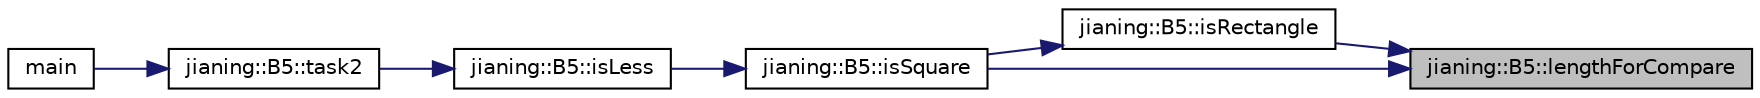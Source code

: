 digraph "jianing::B5::lengthForCompare"
{
 // LATEX_PDF_SIZE
  edge [fontname="Helvetica",fontsize="10",labelfontname="Helvetica",labelfontsize="10"];
  node [fontname="Helvetica",fontsize="10",shape=record];
  rankdir="RL";
  Node1 [label="jianing::B5::lengthForCompare",height=0.2,width=0.4,color="black", fillcolor="grey75", style="filled", fontcolor="black",tooltip=" "];
  Node1 -> Node2 [dir="back",color="midnightblue",fontsize="10",style="solid",fontname="Helvetica"];
  Node2 [label="jianing::B5::isRectangle",height=0.2,width=0.4,color="black", fillcolor="white", style="filled",URL="$namespacejianing_1_1_b5.html#a2a97f2559e5b255402cd26492050d185",tooltip=" "];
  Node2 -> Node3 [dir="back",color="midnightblue",fontsize="10",style="solid",fontname="Helvetica"];
  Node3 [label="jianing::B5::isSquare",height=0.2,width=0.4,color="black", fillcolor="white", style="filled",URL="$namespacejianing_1_1_b5.html#a8a51c11261140c115f1eef9affaf332e",tooltip=" "];
  Node3 -> Node4 [dir="back",color="midnightblue",fontsize="10",style="solid",fontname="Helvetica"];
  Node4 [label="jianing::B5::isLess",height=0.2,width=0.4,color="black", fillcolor="white", style="filled",URL="$namespacejianing_1_1_b5.html#ae0b3b7b2722a0dadd0dba20325421dd8",tooltip=" "];
  Node4 -> Node5 [dir="back",color="midnightblue",fontsize="10",style="solid",fontname="Helvetica"];
  Node5 [label="jianing::B5::task2",height=0.2,width=0.4,color="black", fillcolor="white", style="filled",URL="$namespacejianing_1_1_b5.html#a0d35780ff9e19792e6a5f64d0ac3bcea",tooltip=" "];
  Node5 -> Node6 [dir="back",color="midnightblue",fontsize="10",style="solid",fontname="Helvetica"];
  Node6 [label="main",height=0.2,width=0.4,color="black", fillcolor="white", style="filled",URL="$main_8cpp.html#a7be7b3f3b810d259483db57fef9b4c4c",tooltip=" "];
  Node1 -> Node3 [dir="back",color="midnightblue",fontsize="10",style="solid",fontname="Helvetica"];
}
